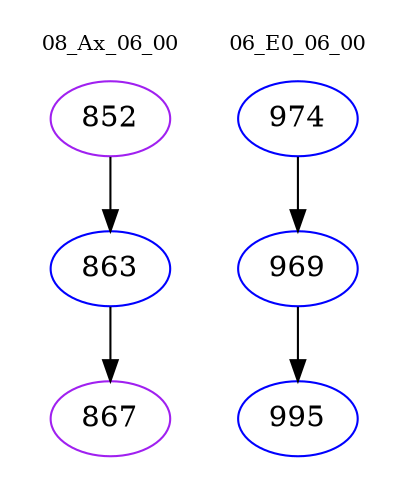 digraph{
subgraph cluster_0 {
color = white
label = "08_Ax_06_00";
fontsize=10;
T0_852 [label="852", color="purple"]
T0_852 -> T0_863 [color="black"]
T0_863 [label="863", color="blue"]
T0_863 -> T0_867 [color="black"]
T0_867 [label="867", color="purple"]
}
subgraph cluster_1 {
color = white
label = "06_E0_06_00";
fontsize=10;
T1_974 [label="974", color="blue"]
T1_974 -> T1_969 [color="black"]
T1_969 [label="969", color="blue"]
T1_969 -> T1_995 [color="black"]
T1_995 [label="995", color="blue"]
}
}
